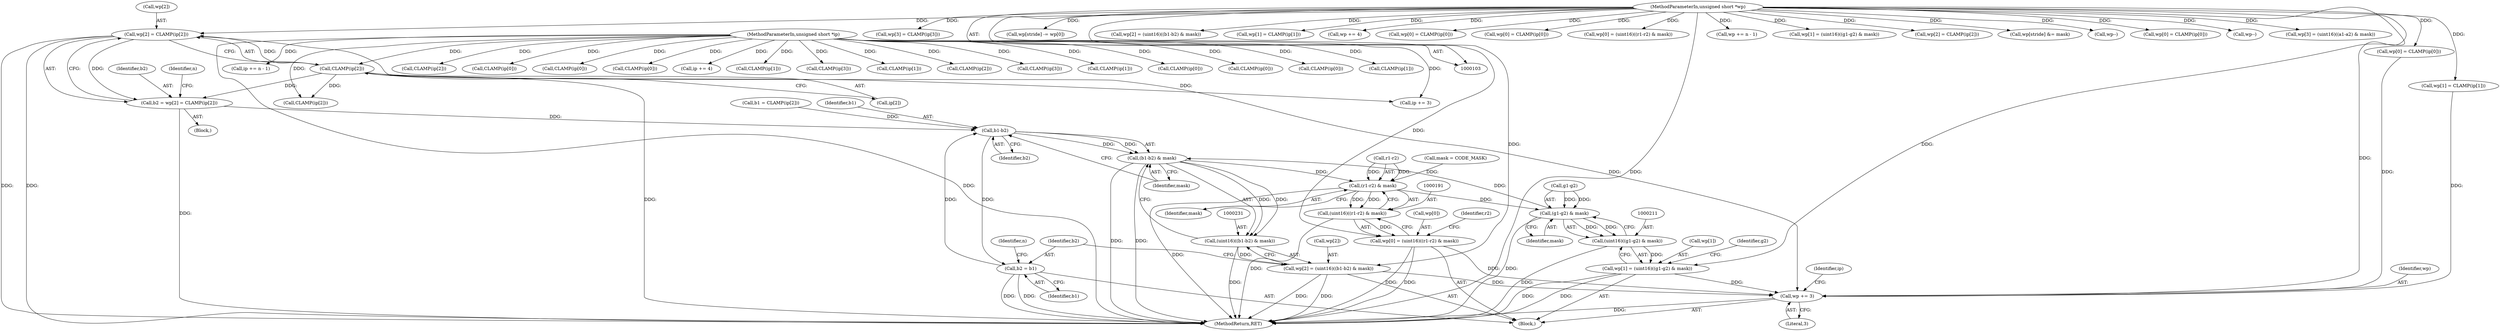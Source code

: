 digraph "0_libtiff_83a4b92815ea04969d494416eaae3d4c6b338e4a#diff-c8b4b355f9b5c06d585b23138e1c185f@array" {
"1000155" [label="(Call,wp[2] = CLAMP(ip[2]))"];
"1000107" [label="(MethodParameterIn,unsigned short *wp)"];
"1000159" [label="(Call,CLAMP(ip[2]))"];
"1000104" [label="(MethodParameterIn,unsigned short *ip)"];
"1000153" [label="(Call,b2 = wp[2] = CLAMP(ip[2]))"];
"1000233" [label="(Call,b1-b2)"];
"1000232" [label="(Call,(b1-b2) & mask)"];
"1000192" [label="(Call,(r1-r2) & mask)"];
"1000190" [label="(Call,(uint16)((r1-r2) & mask))"];
"1000186" [label="(Call,wp[0] = (uint16)((r1-r2) & mask))"];
"1000174" [label="(Call,wp += 3)"];
"1000212" [label="(Call,(g1-g2) & mask)"];
"1000210" [label="(Call,(uint16)((g1-g2) & mask))"];
"1000206" [label="(Call,wp[1] = (uint16)((g1-g2) & mask))"];
"1000230" [label="(Call,(uint16)((b1-b2) & mask))"];
"1000226" [label="(Call,wp[2] = (uint16)((b1-b2) & mask))"];
"1000237" [label="(Call,b2 = b1)"];
"1000278" [label="(Call,wp[3] = CLAMP(ip[3]))"];
"1000436" [label="(Call,CLAMP(ip[0]))"];
"1000139" [label="(Call,CLAMP(ip[0]))"];
"1000182" [label="(Call,CLAMP(ip[0]))"];
"1000325" [label="(Call,CLAMP(ip[1]))"];
"1000385" [label="(Call,ip += n - 1)"];
"1000198" [label="(Identifier,r2)"];
"1000413" [label="(Call,wp[stride] -= wp[0])"];
"1000196" [label="(Identifier,mask)"];
"1000175" [label="(Identifier,wp)"];
"1000349" [label="(Call,wp[2] = (uint16)((b1-b2) & mask))"];
"1000220" [label="(Call,b1 = CLAMP(ip[2]))"];
"1000345" [label="(Call,CLAMP(ip[2]))"];
"1000258" [label="(Call,wp[1] = CLAMP(ip[1]))"];
"1000186" [label="(Call,wp[0] = (uint16)((r1-r2) & mask))"];
"1000232" [label="(Call,(b1-b2) & mask)"];
"1000177" [label="(Call,ip += 3)"];
"1000297" [label="(Call,wp += 4)"];
"1000252" [label="(Call,CLAMP(ip[0]))"];
"1000212" [label="(Call,(g1-g2) & mask)"];
"1000222" [label="(Call,CLAMP(ip[2]))"];
"1000155" [label="(Call,wp[2] = CLAMP(ip[2]))"];
"1000206" [label="(Call,wp[1] = (uint16)((g1-g2) & mask))"];
"1000104" [label="(MethodParameterIn,unsigned short *ip)"];
"1000248" [label="(Call,wp[0] = CLAMP(ip[0]))"];
"1000213" [label="(Call,g1-g2)"];
"1000210" [label="(Call,(uint16)((g1-g2) & mask))"];
"1000305" [label="(Call,CLAMP(ip[0]))"];
"1000120" [label="(Call,mask = CODE_MASK)"];
"1000432" [label="(Call,wp[0] = CLAMP(ip[0]))"];
"1000190" [label="(Call,(uint16)((r1-r2) & mask))"];
"1000156" [label="(Call,wp[2])"];
"1000164" [label="(Identifier,n)"];
"1000309" [label="(Call,wp[0] = (uint16)((r1-r2) & mask))"];
"1000135" [label="(Call,wp[0] = CLAMP(ip[0]))"];
"1000390" [label="(Call,wp += n - 1)"];
"1000160" [label="(Call,ip[2])"];
"1000216" [label="(Identifier,mask)"];
"1000409" [label="(Call,CLAMP(ip[0]))"];
"1000230" [label="(Call,(uint16)((b1-b2) & mask))"];
"1000237" [label="(Call,b2 = b1)"];
"1000153" [label="(Call,b2 = wp[2] = CLAMP(ip[2]))"];
"1000300" [label="(Call,ip += 4)"];
"1000178" [label="(Identifier,ip)"];
"1000207" [label="(Call,wp[1])"];
"1000107" [label="(MethodParameterIn,unsigned short *wp)"];
"1000159" [label="(Call,CLAMP(ip[2]))"];
"1000187" [label="(Call,wp[0])"];
"1000168" [label="(Identifier,n)"];
"1000235" [label="(Identifier,b2)"];
"1000202" [label="(Call,CLAMP(ip[1]))"];
"1000282" [label="(Call,CLAMP(ip[3]))"];
"1000149" [label="(Call,CLAMP(ip[1]))"];
"1000233" [label="(Call,b1-b2)"];
"1000329" [label="(Call,wp[1] = (uint16)((g1-g2) & mask))"];
"1000238" [label="(Identifier,b2)"];
"1000272" [label="(Call,CLAMP(ip[2]))"];
"1000268" [label="(Call,wp[2] = CLAMP(ip[2]))"];
"1000226" [label="(Call,wp[2] = (uint16)((b1-b2) & mask))"];
"1000365" [label="(Call,CLAMP(ip[3]))"];
"1000154" [label="(Identifier,b2)"];
"1000176" [label="(Literal,3)"];
"1000192" [label="(Call,(r1-r2) & mask)"];
"1000174" [label="(Call,wp += 3)"];
"1000420" [label="(Call,wp[stride] &= mask)"];
"1000440" [label="(Call,wp--)"];
"1000132" [label="(Block,)"];
"1000145" [label="(Call,wp[1] = CLAMP(ip[1]))"];
"1000170" [label="(Block,)"];
"1000234" [label="(Identifier,b1)"];
"1000218" [label="(Identifier,g2)"];
"1000442" [label="(MethodReturn,RET)"];
"1000405" [label="(Call,wp[0] = CLAMP(ip[0]))"];
"1000262" [label="(Call,CLAMP(ip[1]))"];
"1000236" [label="(Identifier,mask)"];
"1000193" [label="(Call,r1-r2)"];
"1000239" [label="(Identifier,b1)"];
"1000425" [label="(Call,wp--)"];
"1000227" [label="(Call,wp[2])"];
"1000369" [label="(Call,wp[3] = (uint16)((a1-a2) & mask))"];
"1000155" -> "1000153"  [label="AST: "];
"1000155" -> "1000159"  [label="CFG: "];
"1000156" -> "1000155"  [label="AST: "];
"1000159" -> "1000155"  [label="AST: "];
"1000153" -> "1000155"  [label="CFG: "];
"1000155" -> "1000442"  [label="DDG: "];
"1000155" -> "1000442"  [label="DDG: "];
"1000155" -> "1000153"  [label="DDG: "];
"1000107" -> "1000155"  [label="DDG: "];
"1000159" -> "1000155"  [label="DDG: "];
"1000155" -> "1000174"  [label="DDG: "];
"1000107" -> "1000103"  [label="AST: "];
"1000107" -> "1000442"  [label="DDG: "];
"1000107" -> "1000135"  [label="DDG: "];
"1000107" -> "1000145"  [label="DDG: "];
"1000107" -> "1000174"  [label="DDG: "];
"1000107" -> "1000186"  [label="DDG: "];
"1000107" -> "1000206"  [label="DDG: "];
"1000107" -> "1000226"  [label="DDG: "];
"1000107" -> "1000248"  [label="DDG: "];
"1000107" -> "1000258"  [label="DDG: "];
"1000107" -> "1000268"  [label="DDG: "];
"1000107" -> "1000278"  [label="DDG: "];
"1000107" -> "1000297"  [label="DDG: "];
"1000107" -> "1000309"  [label="DDG: "];
"1000107" -> "1000329"  [label="DDG: "];
"1000107" -> "1000349"  [label="DDG: "];
"1000107" -> "1000369"  [label="DDG: "];
"1000107" -> "1000390"  [label="DDG: "];
"1000107" -> "1000405"  [label="DDG: "];
"1000107" -> "1000413"  [label="DDG: "];
"1000107" -> "1000420"  [label="DDG: "];
"1000107" -> "1000425"  [label="DDG: "];
"1000107" -> "1000432"  [label="DDG: "];
"1000107" -> "1000440"  [label="DDG: "];
"1000159" -> "1000160"  [label="CFG: "];
"1000160" -> "1000159"  [label="AST: "];
"1000159" -> "1000442"  [label="DDG: "];
"1000159" -> "1000153"  [label="DDG: "];
"1000104" -> "1000159"  [label="DDG: "];
"1000159" -> "1000177"  [label="DDG: "];
"1000159" -> "1000222"  [label="DDG: "];
"1000104" -> "1000103"  [label="AST: "];
"1000104" -> "1000442"  [label="DDG: "];
"1000104" -> "1000139"  [label="DDG: "];
"1000104" -> "1000149"  [label="DDG: "];
"1000104" -> "1000177"  [label="DDG: "];
"1000104" -> "1000182"  [label="DDG: "];
"1000104" -> "1000202"  [label="DDG: "];
"1000104" -> "1000222"  [label="DDG: "];
"1000104" -> "1000252"  [label="DDG: "];
"1000104" -> "1000262"  [label="DDG: "];
"1000104" -> "1000272"  [label="DDG: "];
"1000104" -> "1000282"  [label="DDG: "];
"1000104" -> "1000300"  [label="DDG: "];
"1000104" -> "1000305"  [label="DDG: "];
"1000104" -> "1000325"  [label="DDG: "];
"1000104" -> "1000345"  [label="DDG: "];
"1000104" -> "1000365"  [label="DDG: "];
"1000104" -> "1000385"  [label="DDG: "];
"1000104" -> "1000409"  [label="DDG: "];
"1000104" -> "1000436"  [label="DDG: "];
"1000153" -> "1000132"  [label="AST: "];
"1000154" -> "1000153"  [label="AST: "];
"1000164" -> "1000153"  [label="CFG: "];
"1000153" -> "1000442"  [label="DDG: "];
"1000153" -> "1000233"  [label="DDG: "];
"1000233" -> "1000232"  [label="AST: "];
"1000233" -> "1000235"  [label="CFG: "];
"1000234" -> "1000233"  [label="AST: "];
"1000235" -> "1000233"  [label="AST: "];
"1000236" -> "1000233"  [label="CFG: "];
"1000233" -> "1000232"  [label="DDG: "];
"1000233" -> "1000232"  [label="DDG: "];
"1000220" -> "1000233"  [label="DDG: "];
"1000237" -> "1000233"  [label="DDG: "];
"1000233" -> "1000237"  [label="DDG: "];
"1000232" -> "1000230"  [label="AST: "];
"1000232" -> "1000236"  [label="CFG: "];
"1000236" -> "1000232"  [label="AST: "];
"1000230" -> "1000232"  [label="CFG: "];
"1000232" -> "1000442"  [label="DDG: "];
"1000232" -> "1000442"  [label="DDG: "];
"1000232" -> "1000192"  [label="DDG: "];
"1000232" -> "1000230"  [label="DDG: "];
"1000232" -> "1000230"  [label="DDG: "];
"1000212" -> "1000232"  [label="DDG: "];
"1000192" -> "1000190"  [label="AST: "];
"1000192" -> "1000196"  [label="CFG: "];
"1000193" -> "1000192"  [label="AST: "];
"1000196" -> "1000192"  [label="AST: "];
"1000190" -> "1000192"  [label="CFG: "];
"1000192" -> "1000442"  [label="DDG: "];
"1000192" -> "1000190"  [label="DDG: "];
"1000192" -> "1000190"  [label="DDG: "];
"1000193" -> "1000192"  [label="DDG: "];
"1000193" -> "1000192"  [label="DDG: "];
"1000120" -> "1000192"  [label="DDG: "];
"1000192" -> "1000212"  [label="DDG: "];
"1000190" -> "1000186"  [label="AST: "];
"1000191" -> "1000190"  [label="AST: "];
"1000186" -> "1000190"  [label="CFG: "];
"1000190" -> "1000442"  [label="DDG: "];
"1000190" -> "1000186"  [label="DDG: "];
"1000186" -> "1000170"  [label="AST: "];
"1000187" -> "1000186"  [label="AST: "];
"1000198" -> "1000186"  [label="CFG: "];
"1000186" -> "1000442"  [label="DDG: "];
"1000186" -> "1000442"  [label="DDG: "];
"1000186" -> "1000174"  [label="DDG: "];
"1000174" -> "1000170"  [label="AST: "];
"1000174" -> "1000176"  [label="CFG: "];
"1000175" -> "1000174"  [label="AST: "];
"1000176" -> "1000174"  [label="AST: "];
"1000178" -> "1000174"  [label="CFG: "];
"1000174" -> "1000442"  [label="DDG: "];
"1000226" -> "1000174"  [label="DDG: "];
"1000206" -> "1000174"  [label="DDG: "];
"1000135" -> "1000174"  [label="DDG: "];
"1000145" -> "1000174"  [label="DDG: "];
"1000212" -> "1000210"  [label="AST: "];
"1000212" -> "1000216"  [label="CFG: "];
"1000213" -> "1000212"  [label="AST: "];
"1000216" -> "1000212"  [label="AST: "];
"1000210" -> "1000212"  [label="CFG: "];
"1000212" -> "1000442"  [label="DDG: "];
"1000212" -> "1000210"  [label="DDG: "];
"1000212" -> "1000210"  [label="DDG: "];
"1000213" -> "1000212"  [label="DDG: "];
"1000213" -> "1000212"  [label="DDG: "];
"1000210" -> "1000206"  [label="AST: "];
"1000211" -> "1000210"  [label="AST: "];
"1000206" -> "1000210"  [label="CFG: "];
"1000210" -> "1000442"  [label="DDG: "];
"1000210" -> "1000206"  [label="DDG: "];
"1000206" -> "1000170"  [label="AST: "];
"1000207" -> "1000206"  [label="AST: "];
"1000218" -> "1000206"  [label="CFG: "];
"1000206" -> "1000442"  [label="DDG: "];
"1000206" -> "1000442"  [label="DDG: "];
"1000230" -> "1000226"  [label="AST: "];
"1000231" -> "1000230"  [label="AST: "];
"1000226" -> "1000230"  [label="CFG: "];
"1000230" -> "1000442"  [label="DDG: "];
"1000230" -> "1000226"  [label="DDG: "];
"1000226" -> "1000170"  [label="AST: "];
"1000227" -> "1000226"  [label="AST: "];
"1000238" -> "1000226"  [label="CFG: "];
"1000226" -> "1000442"  [label="DDG: "];
"1000226" -> "1000442"  [label="DDG: "];
"1000237" -> "1000170"  [label="AST: "];
"1000237" -> "1000239"  [label="CFG: "];
"1000238" -> "1000237"  [label="AST: "];
"1000239" -> "1000237"  [label="AST: "];
"1000168" -> "1000237"  [label="CFG: "];
"1000237" -> "1000442"  [label="DDG: "];
"1000237" -> "1000442"  [label="DDG: "];
}
